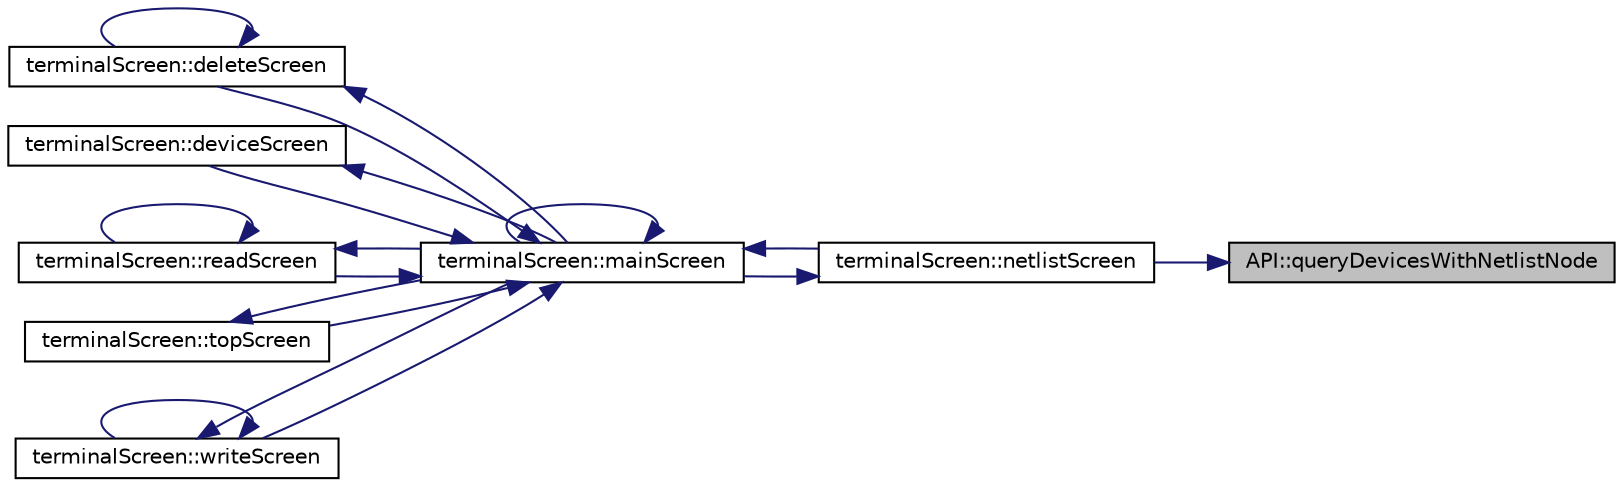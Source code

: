 digraph "API::queryDevicesWithNetlistNode"
{
 // LATEX_PDF_SIZE
  edge [fontname="Helvetica",fontsize="10",labelfontname="Helvetica",labelfontsize="10"];
  node [fontname="Helvetica",fontsize="10",shape=record];
  rankdir="RL";
  Node1 [label="API::queryDevicesWithNetlistNode",height=0.2,width=0.4,color="black", fillcolor="grey75", style="filled", fontcolor="black",tooltip="a function to get all components connected to the input node id"];
  Node1 -> Node2 [dir="back",color="midnightblue",fontsize="10",style="solid",fontname="Helvetica"];
  Node2 [label="terminalScreen::netlistScreen",height=0.2,width=0.4,color="black", fillcolor="white", style="filled",URL="$classterminal_screen.html#a556466bda2c82d217b32d0f44601dcb0",tooltip="this function is to show netlist Screen, just by getting topology id and netlist id from user and get..."];
  Node2 -> Node3 [dir="back",color="midnightblue",fontsize="10",style="solid",fontname="Helvetica"];
  Node3 [label="terminalScreen::mainScreen",height=0.2,width=0.4,color="black", fillcolor="white", style="filled",URL="$classterminal_screen.html#acfccf14459fb555ef35941e7b059db2c",tooltip="this is the main screen, that uses all other screens"];
  Node3 -> Node4 [dir="back",color="midnightblue",fontsize="10",style="solid",fontname="Helvetica"];
  Node4 [label="terminalScreen::deleteScreen",height=0.2,width=0.4,color="black", fillcolor="white", style="filled",URL="$classterminal_screen.html#afd94aaef4705a0f586ea9584760fff44",tooltip="this function is to show Deleting Screen, just by getting topology id from user and delete it"];
  Node4 -> Node4 [dir="back",color="midnightblue",fontsize="10",style="solid",fontname="Helvetica"];
  Node4 -> Node3 [dir="back",color="midnightblue",fontsize="10",style="solid",fontname="Helvetica"];
  Node3 -> Node5 [dir="back",color="midnightblue",fontsize="10",style="solid",fontname="Helvetica"];
  Node5 [label="terminalScreen::deviceScreen",height=0.2,width=0.4,color="black", fillcolor="white", style="filled",URL="$classterminal_screen.html#a67f4cf7d8f9a7d0e98a6e367dd17c425",tooltip="this function is to show Device Screen, just by getting topology id from user and get all devices in ..."];
  Node5 -> Node3 [dir="back",color="midnightblue",fontsize="10",style="solid",fontname="Helvetica"];
  Node3 -> Node3 [dir="back",color="midnightblue",fontsize="10",style="solid",fontname="Helvetica"];
  Node3 -> Node2 [dir="back",color="midnightblue",fontsize="10",style="solid",fontname="Helvetica"];
  Node3 -> Node6 [dir="back",color="midnightblue",fontsize="10",style="solid",fontname="Helvetica"];
  Node6 [label="terminalScreen::readScreen",height=0.2,width=0.4,color="black", fillcolor="white", style="filled",URL="$classterminal_screen.html#ad63ad1e4f6915aa7000777be6a6f9b77",tooltip="this function is to show ReadScreen, to get the input from user and read the json file"];
  Node6 -> Node3 [dir="back",color="midnightblue",fontsize="10",style="solid",fontname="Helvetica"];
  Node6 -> Node6 [dir="back",color="midnightblue",fontsize="10",style="solid",fontname="Helvetica"];
  Node3 -> Node7 [dir="back",color="midnightblue",fontsize="10",style="solid",fontname="Helvetica"];
  Node7 [label="terminalScreen::topScreen",height=0.2,width=0.4,color="black", fillcolor="white", style="filled",URL="$classterminal_screen.html#a3aae6a9bebeba8f25b0d1276d08d5cbd",tooltip="this function to show all Topology screen, the goal of this function is to get all topologies in memo..."];
  Node7 -> Node3 [dir="back",color="midnightblue",fontsize="10",style="solid",fontname="Helvetica"];
  Node3 -> Node8 [dir="back",color="midnightblue",fontsize="10",style="solid",fontname="Helvetica"];
  Node8 [label="terminalScreen::writeScreen",height=0.2,width=0.4,color="black", fillcolor="white", style="filled",URL="$classterminal_screen.html#a1ef67d0fff2e5a7df47d6ffd5c9322bf",tooltip="this function is to show the Write Screen, getting the input from user and save the topology into jso..."];
  Node8 -> Node3 [dir="back",color="midnightblue",fontsize="10",style="solid",fontname="Helvetica"];
  Node8 -> Node8 [dir="back",color="midnightblue",fontsize="10",style="solid",fontname="Helvetica"];
}
